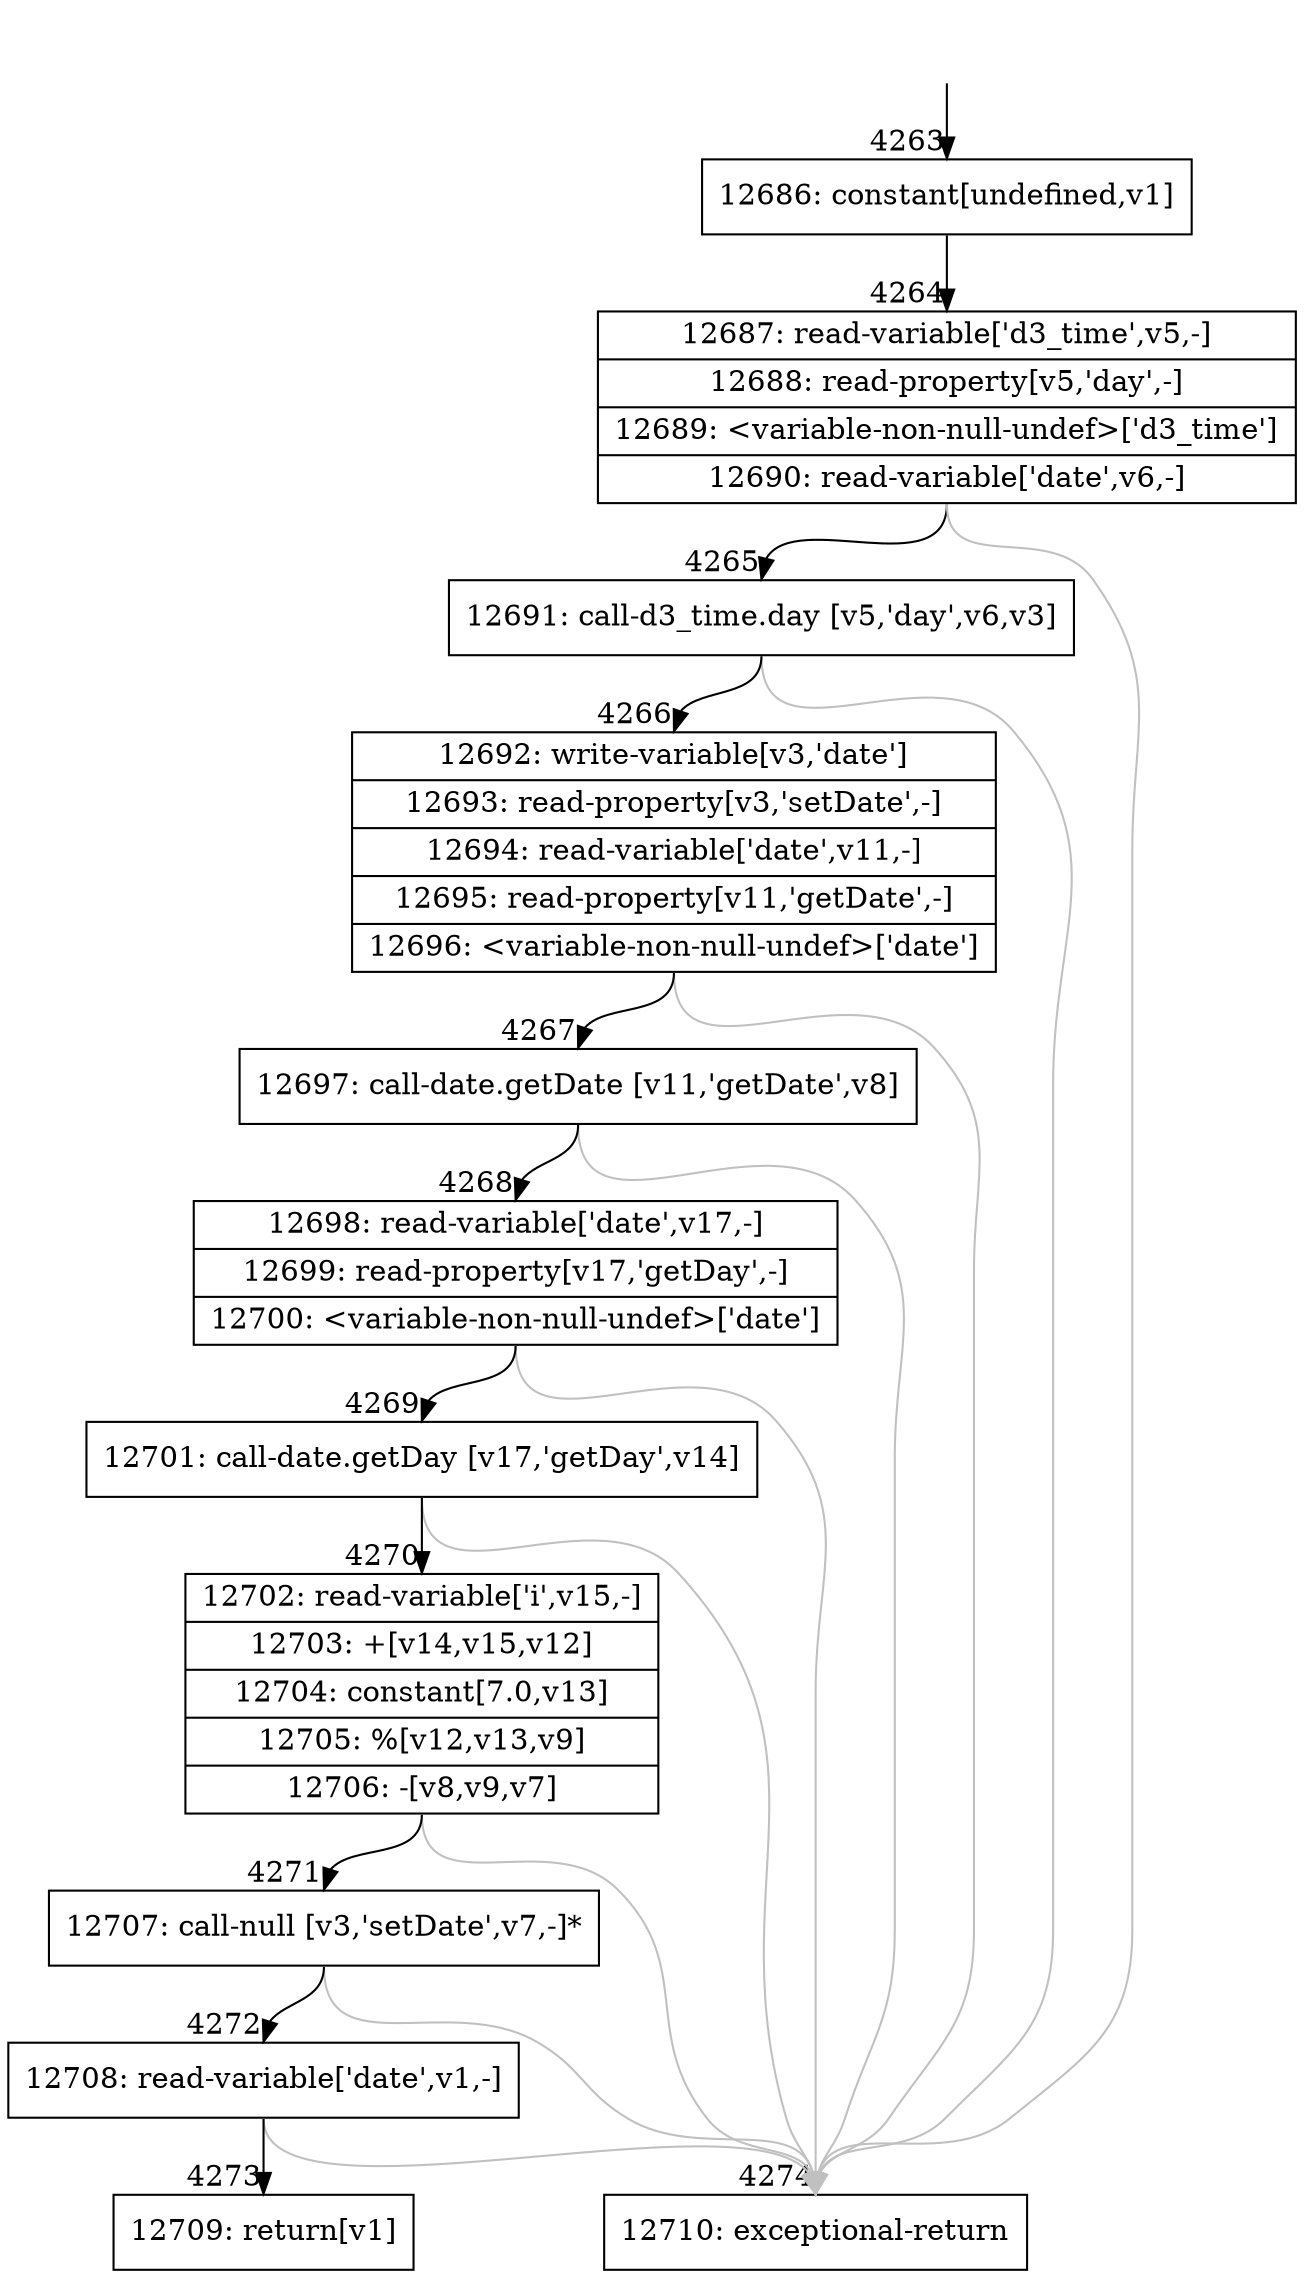 digraph {
rankdir="TD"
BB_entry398[shape=none,label=""];
BB_entry398 -> BB4263 [tailport=s, headport=n, headlabel="    4263"]
BB4263 [shape=record label="{12686: constant[undefined,v1]}" ] 
BB4263 -> BB4264 [tailport=s, headport=n, headlabel="      4264"]
BB4264 [shape=record label="{12687: read-variable['d3_time',v5,-]|12688: read-property[v5,'day',-]|12689: \<variable-non-null-undef\>['d3_time']|12690: read-variable['date',v6,-]}" ] 
BB4264 -> BB4265 [tailport=s, headport=n, headlabel="      4265"]
BB4264 -> BB4274 [tailport=s, headport=n, color=gray, headlabel="      4274"]
BB4265 [shape=record label="{12691: call-d3_time.day [v5,'day',v6,v3]}" ] 
BB4265 -> BB4266 [tailport=s, headport=n, headlabel="      4266"]
BB4265 -> BB4274 [tailport=s, headport=n, color=gray]
BB4266 [shape=record label="{12692: write-variable[v3,'date']|12693: read-property[v3,'setDate',-]|12694: read-variable['date',v11,-]|12695: read-property[v11,'getDate',-]|12696: \<variable-non-null-undef\>['date']}" ] 
BB4266 -> BB4267 [tailport=s, headport=n, headlabel="      4267"]
BB4266 -> BB4274 [tailport=s, headport=n, color=gray]
BB4267 [shape=record label="{12697: call-date.getDate [v11,'getDate',v8]}" ] 
BB4267 -> BB4268 [tailport=s, headport=n, headlabel="      4268"]
BB4267 -> BB4274 [tailport=s, headport=n, color=gray]
BB4268 [shape=record label="{12698: read-variable['date',v17,-]|12699: read-property[v17,'getDay',-]|12700: \<variable-non-null-undef\>['date']}" ] 
BB4268 -> BB4269 [tailport=s, headport=n, headlabel="      4269"]
BB4268 -> BB4274 [tailport=s, headport=n, color=gray]
BB4269 [shape=record label="{12701: call-date.getDay [v17,'getDay',v14]}" ] 
BB4269 -> BB4270 [tailport=s, headport=n, headlabel="      4270"]
BB4269 -> BB4274 [tailport=s, headport=n, color=gray]
BB4270 [shape=record label="{12702: read-variable['i',v15,-]|12703: +[v14,v15,v12]|12704: constant[7.0,v13]|12705: %[v12,v13,v9]|12706: -[v8,v9,v7]}" ] 
BB4270 -> BB4271 [tailport=s, headport=n, headlabel="      4271"]
BB4270 -> BB4274 [tailport=s, headport=n, color=gray]
BB4271 [shape=record label="{12707: call-null [v3,'setDate',v7,-]*}" ] 
BB4271 -> BB4272 [tailport=s, headport=n, headlabel="      4272"]
BB4271 -> BB4274 [tailport=s, headport=n, color=gray]
BB4272 [shape=record label="{12708: read-variable['date',v1,-]}" ] 
BB4272 -> BB4273 [tailport=s, headport=n, headlabel="      4273"]
BB4272 -> BB4274 [tailport=s, headport=n, color=gray]
BB4273 [shape=record label="{12709: return[v1]}" ] 
BB4274 [shape=record label="{12710: exceptional-return}" ] 
//#$~ 2487
}

